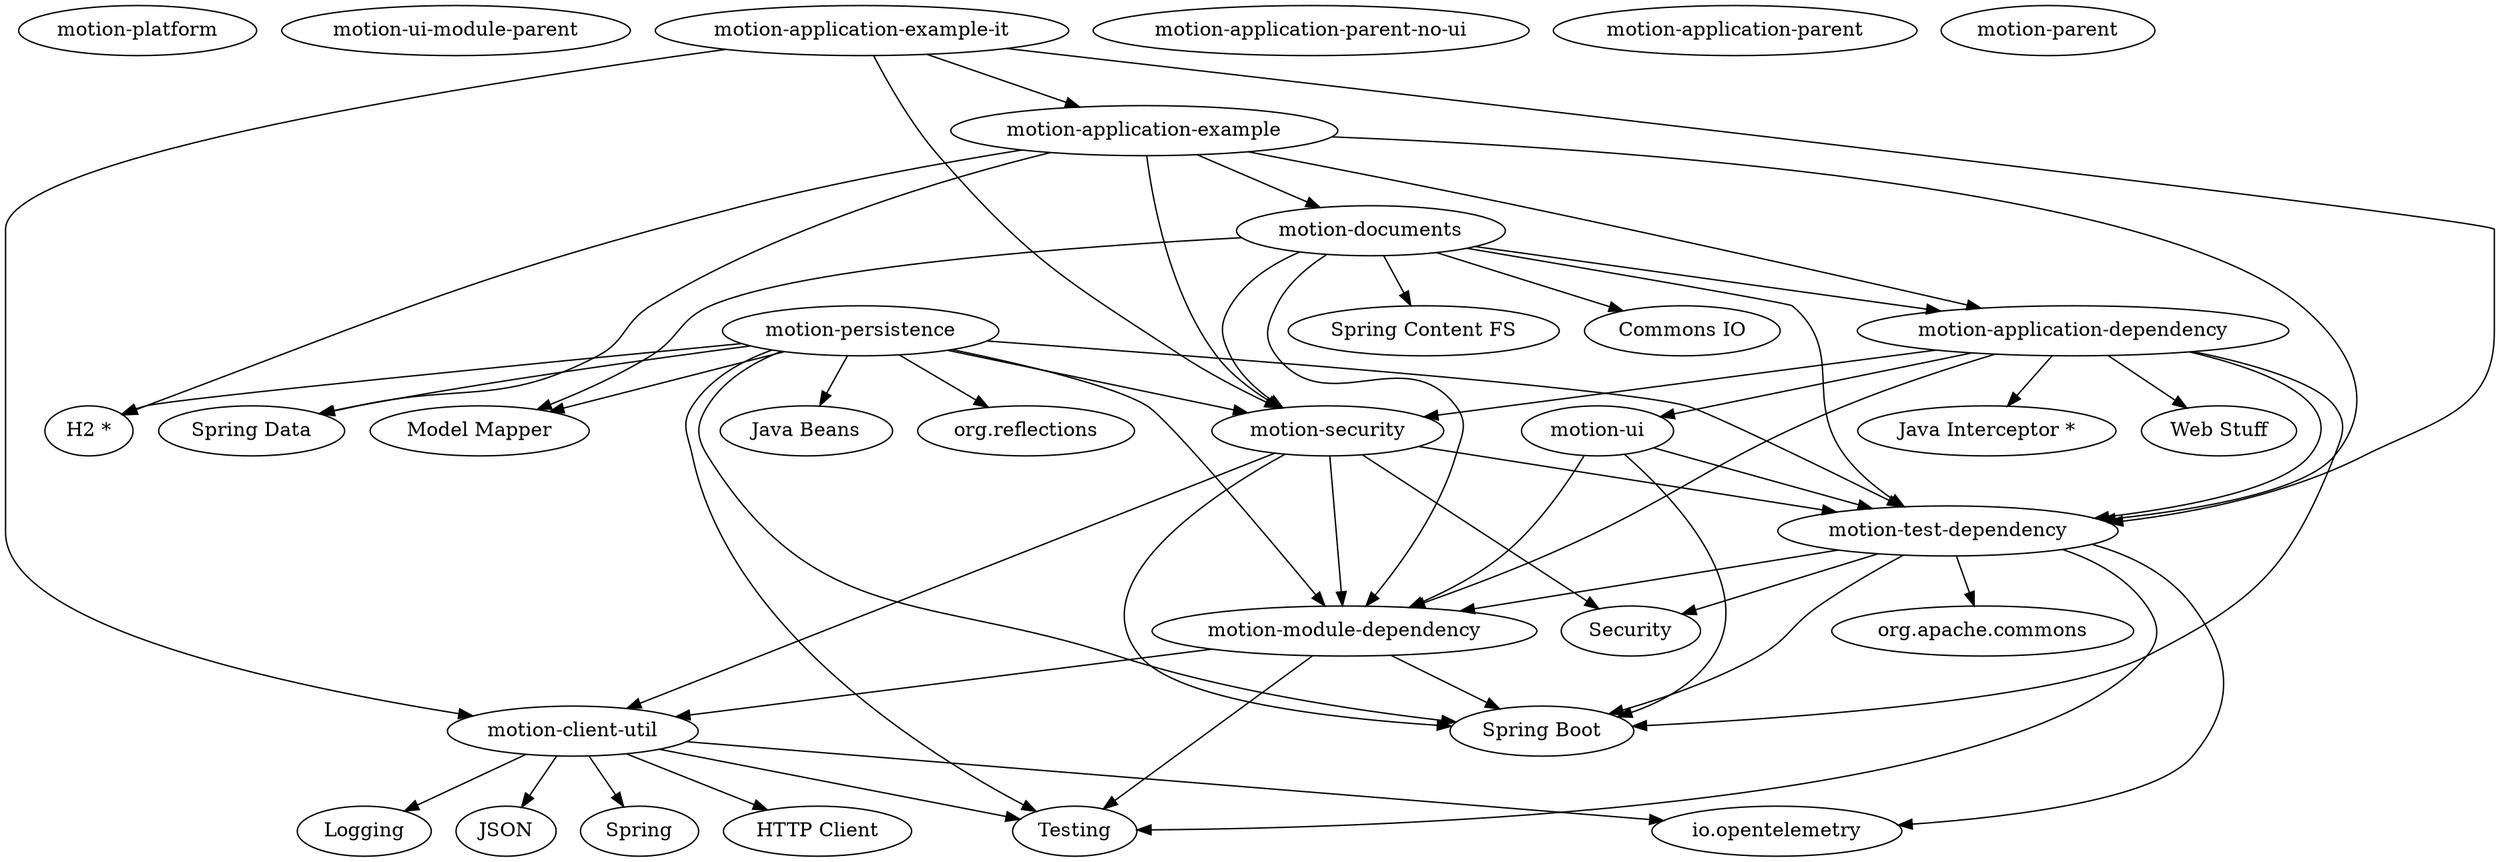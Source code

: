 digraph {
    n0 [label="motion-platform", comment=""];
    n1 [label="motion-ui-module-parent", comment=""];
    n2 [label="motion-security", comment=""];
    n3 [label="motion-module-dependency", comment=""];
    n4 [label="motion-test-dependency", comment=""];
    n5 [label="Spring Boot", comment="org.springframework.boot:spring-boot-starter-security, org.springframework.boot:spring-boot-starter-actuator, org.springframework.boot:spring-boot-starter-data-jpa, org.springframework.boot:spring-boot-configuration-processor, org.springframework.boot:spring-boot-starter-freemarker, org.springframework.boot:spring-boot-starter-data-elasticsearch, org.springframework.boot:spring-boot-starter-data-jpa, org.springframework.boot:spring-boot-starter-test, org.springframework.boot:spring-boot-starter-web, org.springframework.boot:spring-boot-starter-logging, org.springframework.boot:spring-boot-starter-data-rest, org.springframework.boot:spring-boot-configuration-processor, org.springframework.boot:spring-boot-starter-validation, org.springframework.boot:spring-boot-starter-web, org.springframework.boot:spring-boot-configuration-processor"];
    n6 [label="Security", comment="org.springframework.security:spring-security-ldap, io.jsonwebtoken:jjwt-api, io.jsonwebtoken:jjwt-impl, io.jsonwebtoken:jjwt-jackson, org.springframework.security:spring-security-saml2-service-provider, org.springframework.security:spring-security-test"];
    n7 [label="motion-client-util", comment=""];
    n8 [label="motion-application-dependency", comment=""];
    n9 [label="motion-ui", comment=""];
    n10 [label="Java Interceptor *", comment="javax.interceptor:javax.interceptor-api"];
    n11 [label="Web Stuff", comment="com.blueconic:browscap-java"];
    n12 [label="motion-persistence", comment=""];
    n13 [label="H2 *", comment="com.h2database:h2, com.h2database:h2"];
    n14 [label="Java Beans", comment="commons-beanutils:commons-beanutils"];
    n15 [label="Spring Data", comment="org.springframework.data:spring-data-jpa, org.springframework.data:spring-data-rest-hal-explorer"];
    n16 [label="Model Mapper", comment="org.modelmapper:modelmapper, org.modelmapper:modelmapper"];
    n17 [label="org.reflections", comment="org.reflections:reflections"];
    n18 [label="Testing", comment="org.mockito:mockito-core, org.assertj:assertj-core, org.seleniumhq.selenium:selenium-java, io.github.bonigarcia:webdrivermanager, com.intellij:annotations, junit:junit, org.junit.jupiter:junit-jupiter-api, org.junit.vintage:junit-vintage-engine, org.junit.platform:junit-platform-launcher, org.junit.jupiter:junit-jupiter-engine, junit:junit, org.junit.jupiter:junit-jupiter-api, org.junit.vintage:junit-vintage-engine, org.hamcrest:hamcrest-library, junit:junit, org.junit.jupiter:junit-jupiter-api, org.junit.vintage:junit-vintage-engine, org.junit.platform:junit-platform-launcher, org.junit.jupiter:junit-jupiter-engine"];
    n19 [label="io.opentelemetry", comment="io.opentelemetry:opentelemetry-semconv, io.opentelemetry:opentelemetry-sdk-logs, io.opentelemetry:opentelemetry-api, io.opentelemetry:opentelemetry-sdk, io.opentelemetry:opentelemetry-exporter-logging, io.opentelemetry:opentelemetry-exporter-otlp, io.opentelemetry:opentelemetry-semconv"];
    n20 [label="org.apache.commons", comment="org.apache.commons:commons-compress, org.apache.commons:commons-lang3"];
    n21 [label="motion-application-parent-no-ui", comment=""];
    n22 [label="motion-application-example", comment=""];
    n23 [label="motion-documents", comment=""];
    n24 [label="Spring", comment="org.springframework:spring-web"];
    n25 [label="HTTP Client", comment="org.apache.httpcomponents.client5:httpclient5"];
    n26 [label="Logging", comment="org.slf4j:slf4j-simple, org.slf4j:jcl-over-slf4j, org.slf4j:slf4j-api"];
    n27 [label="JSON", comment="com.fasterxml.jackson.core:jackson-core, com.fasterxml.jackson.core:jackson-databind, com.fasterxml.jackson.datatype:jackson-datatype-jsr310, com.fasterxml.jackson.module:jackson-module-jsonSchema"];
    n28 [label="motion-application-example-it", comment=""];
    n29 [label="Spring Content FS", comment="com.github.paulcwarren:spring-content-fs-boot-starter"];
    n30 [label="Commons IO", comment="commons-io:commons-io"];
    n31 [label="motion-application-parent", comment=""];
    n32 [label="motion-parent", comment=""];

    n2 -> n3;
    n2 -> n4;
    n2 -> n5;
    n2 -> n6;
    n2 -> n7;
    n8 -> n3;
    n8 -> n9;
    n8 -> n2;
    n8 -> n5;
    n8 -> n10;
    n8 -> n11;
    n8 -> n4;
    n12 -> n3;
    n12 -> n2;
    n12 -> n4;
    n12 -> n5;
    n12 -> n13;
    n12 -> n14;
    n12 -> n15;
    n12 -> n16;
    n12 -> n17;
    n12 -> n18;
    n4 -> n3;
    n4 -> n5;
    n4 -> n6;
    n4 -> n18;
    n4 -> n19;
    n4 -> n20;
    n22 -> n8;
    n22 -> n23;
    n22 -> n4;
    n22 -> n2;
    n22 -> n13;
    n22 -> n15;
    n7 -> n24;
    n7 -> n25;
    n7 -> n18;
    n7 -> n26;
    n7 -> n27;
    n7 -> n19;
    n3 -> n7;
    n3 -> n5;
    n3 -> n18;
    n28 -> n22;
    n28 -> n4;
    n28 -> n2;
    n28 -> n7;
    n23 -> n3;
    n23 -> n4;
    n23 -> n2;
    n23 -> n8;
    n23 -> n29;
    n23 -> n30;
    n23 -> n16;
    n9 -> n5;
    n9 -> n3;
    n9 -> n4;         
}